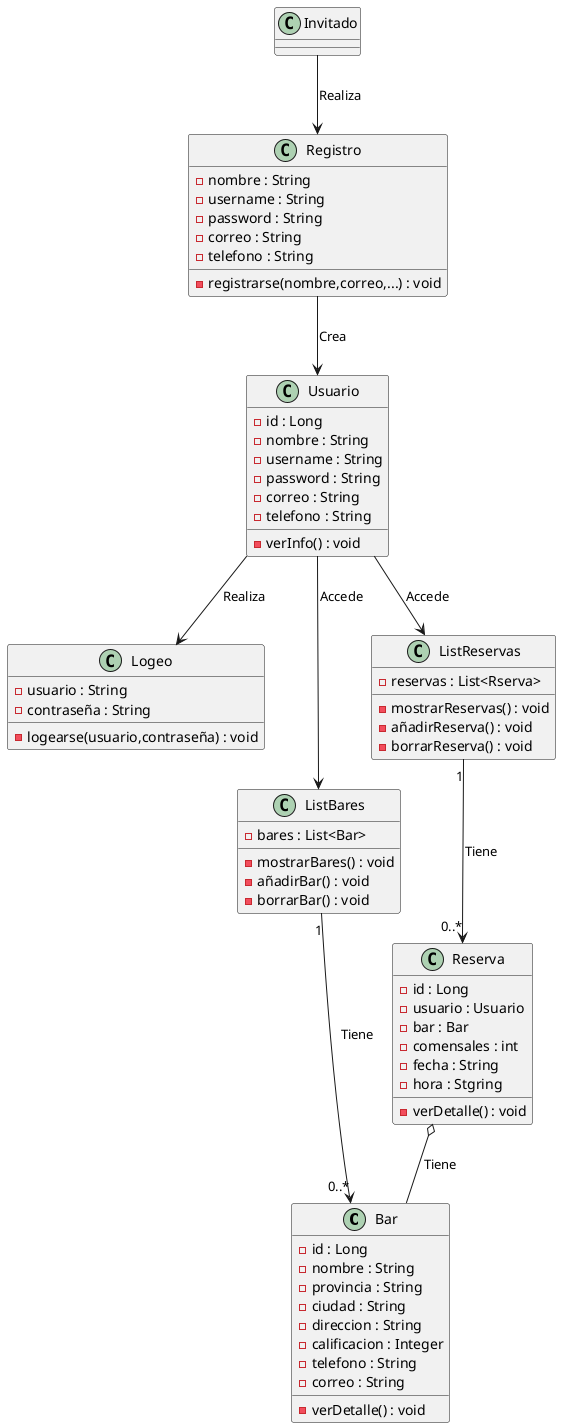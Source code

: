 @startuml

class Bar{
    - id : Long
    - nombre : String
    - provincia : String
    - ciudad : String
    - direccion : String
    - calificacion : Integer
    - telefono : String
    - correo : String
    - verDetalle() : void
}

class Usuario{
    - id : Long
    - nombre : String
    - username : String
    - password : String
    - correo : String
    - telefono : String
    - verInfo() : void
}

class Invitado{
}

class Registro{
    - nombre : String
    - username : String
    - password : String
    - correo : String
    - telefono : String
    - registrarse(nombre,correo,...) : void
}

class Logeo{
    - usuario : String
    - contraseña : String
    - logearse(usuario,contraseña) : void
}

class Reserva{
    - id : Long
    - usuario : Usuario
    - bar : Bar
    - comensales : int
    - fecha : String
    - hora : Stgring
    - verDetalle() : void
}

class ListBares{
    - bares : List<Bar>
    - mostrarBares() : void
    - añadirBar() : void
    - borrarBar() : void
}

class ListReservas{
    - reservas : List<Rserva>
    - mostrarReservas() : void
    - añadirReserva() : void
    - borrarReserva() : void
}

Invitado --> Registro : Realiza

Registro --> Usuario : Crea

Usuario --> Logeo : Realiza

Usuario  -->  ListBares : Accede
Usuario  -->  ListReservas : Accede

ListBares "1" --> "0..*" Bar : Tiene
ListReservas "1" --> "0..*" Reserva : Tiene

Reserva  o--  Bar : Tiene

@enduml